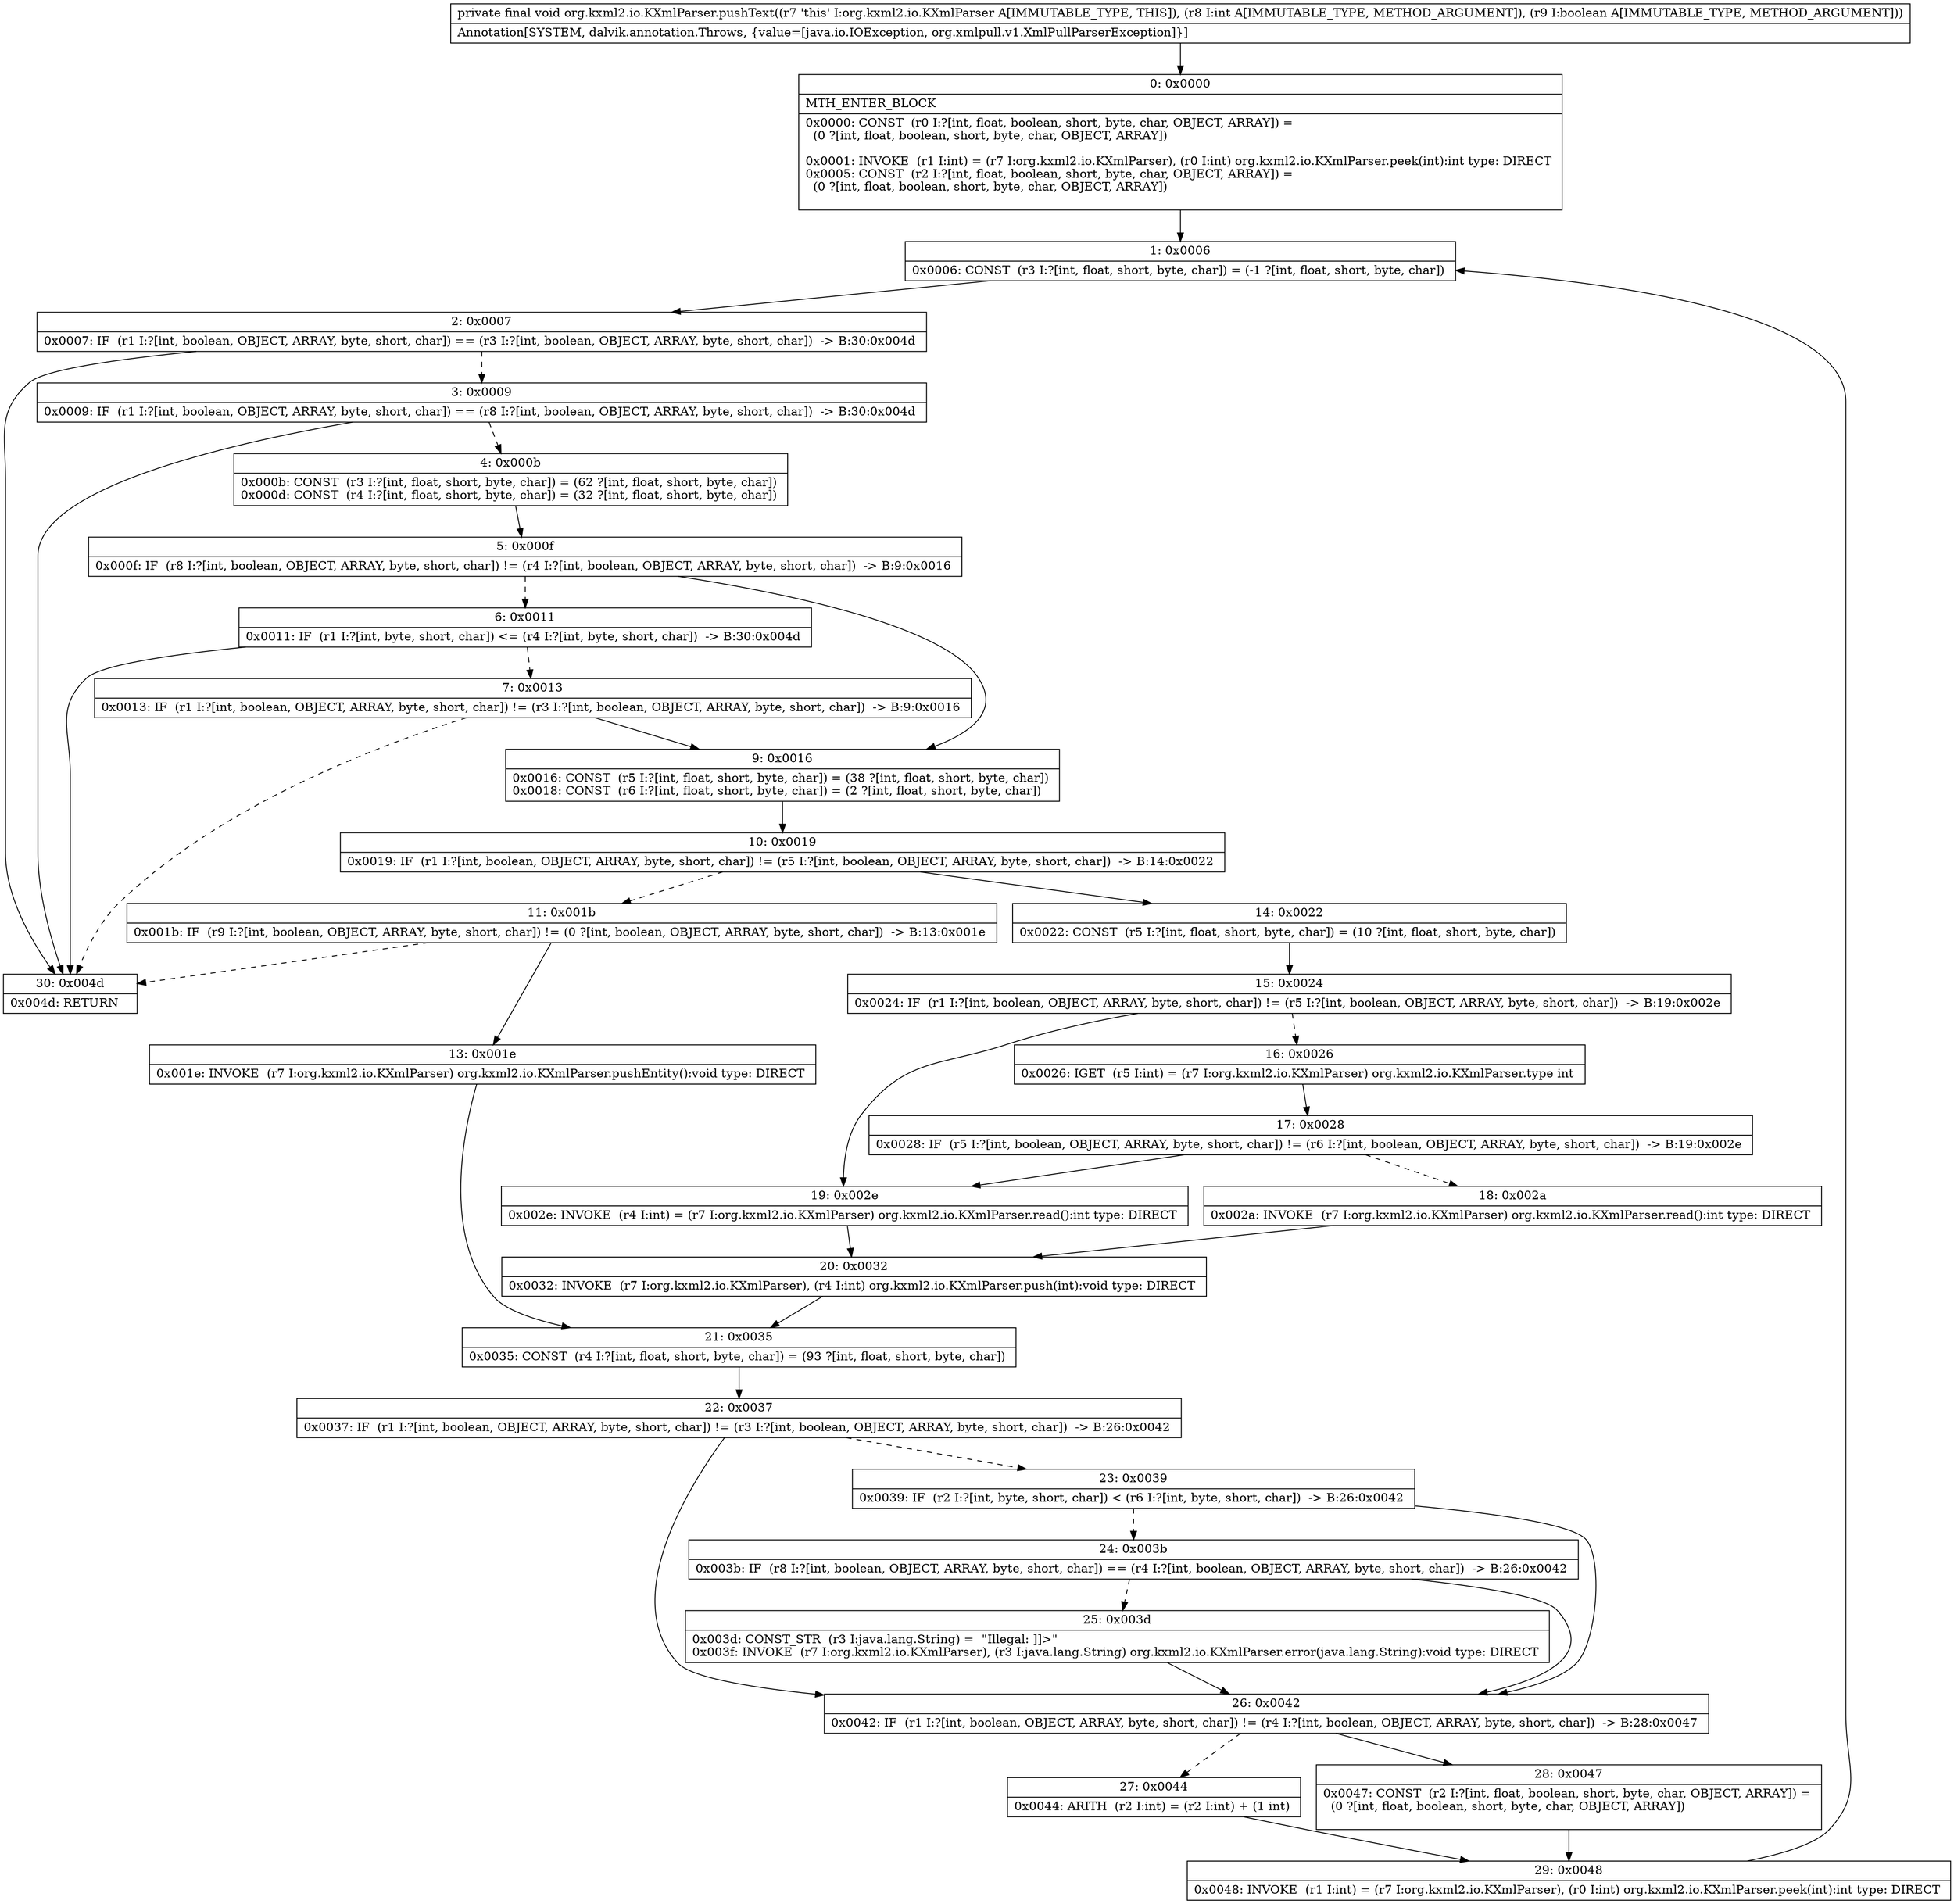 digraph "CFG fororg.kxml2.io.KXmlParser.pushText(IZ)V" {
Node_0 [shape=record,label="{0\:\ 0x0000|MTH_ENTER_BLOCK\l|0x0000: CONST  (r0 I:?[int, float, boolean, short, byte, char, OBJECT, ARRAY]) = \l  (0 ?[int, float, boolean, short, byte, char, OBJECT, ARRAY])\l \l0x0001: INVOKE  (r1 I:int) = (r7 I:org.kxml2.io.KXmlParser), (r0 I:int) org.kxml2.io.KXmlParser.peek(int):int type: DIRECT \l0x0005: CONST  (r2 I:?[int, float, boolean, short, byte, char, OBJECT, ARRAY]) = \l  (0 ?[int, float, boolean, short, byte, char, OBJECT, ARRAY])\l \l}"];
Node_1 [shape=record,label="{1\:\ 0x0006|0x0006: CONST  (r3 I:?[int, float, short, byte, char]) = (\-1 ?[int, float, short, byte, char]) \l}"];
Node_2 [shape=record,label="{2\:\ 0x0007|0x0007: IF  (r1 I:?[int, boolean, OBJECT, ARRAY, byte, short, char]) == (r3 I:?[int, boolean, OBJECT, ARRAY, byte, short, char])  \-\> B:30:0x004d \l}"];
Node_3 [shape=record,label="{3\:\ 0x0009|0x0009: IF  (r1 I:?[int, boolean, OBJECT, ARRAY, byte, short, char]) == (r8 I:?[int, boolean, OBJECT, ARRAY, byte, short, char])  \-\> B:30:0x004d \l}"];
Node_4 [shape=record,label="{4\:\ 0x000b|0x000b: CONST  (r3 I:?[int, float, short, byte, char]) = (62 ?[int, float, short, byte, char]) \l0x000d: CONST  (r4 I:?[int, float, short, byte, char]) = (32 ?[int, float, short, byte, char]) \l}"];
Node_5 [shape=record,label="{5\:\ 0x000f|0x000f: IF  (r8 I:?[int, boolean, OBJECT, ARRAY, byte, short, char]) != (r4 I:?[int, boolean, OBJECT, ARRAY, byte, short, char])  \-\> B:9:0x0016 \l}"];
Node_6 [shape=record,label="{6\:\ 0x0011|0x0011: IF  (r1 I:?[int, byte, short, char]) \<= (r4 I:?[int, byte, short, char])  \-\> B:30:0x004d \l}"];
Node_7 [shape=record,label="{7\:\ 0x0013|0x0013: IF  (r1 I:?[int, boolean, OBJECT, ARRAY, byte, short, char]) != (r3 I:?[int, boolean, OBJECT, ARRAY, byte, short, char])  \-\> B:9:0x0016 \l}"];
Node_9 [shape=record,label="{9\:\ 0x0016|0x0016: CONST  (r5 I:?[int, float, short, byte, char]) = (38 ?[int, float, short, byte, char]) \l0x0018: CONST  (r6 I:?[int, float, short, byte, char]) = (2 ?[int, float, short, byte, char]) \l}"];
Node_10 [shape=record,label="{10\:\ 0x0019|0x0019: IF  (r1 I:?[int, boolean, OBJECT, ARRAY, byte, short, char]) != (r5 I:?[int, boolean, OBJECT, ARRAY, byte, short, char])  \-\> B:14:0x0022 \l}"];
Node_11 [shape=record,label="{11\:\ 0x001b|0x001b: IF  (r9 I:?[int, boolean, OBJECT, ARRAY, byte, short, char]) != (0 ?[int, boolean, OBJECT, ARRAY, byte, short, char])  \-\> B:13:0x001e \l}"];
Node_13 [shape=record,label="{13\:\ 0x001e|0x001e: INVOKE  (r7 I:org.kxml2.io.KXmlParser) org.kxml2.io.KXmlParser.pushEntity():void type: DIRECT \l}"];
Node_14 [shape=record,label="{14\:\ 0x0022|0x0022: CONST  (r5 I:?[int, float, short, byte, char]) = (10 ?[int, float, short, byte, char]) \l}"];
Node_15 [shape=record,label="{15\:\ 0x0024|0x0024: IF  (r1 I:?[int, boolean, OBJECT, ARRAY, byte, short, char]) != (r5 I:?[int, boolean, OBJECT, ARRAY, byte, short, char])  \-\> B:19:0x002e \l}"];
Node_16 [shape=record,label="{16\:\ 0x0026|0x0026: IGET  (r5 I:int) = (r7 I:org.kxml2.io.KXmlParser) org.kxml2.io.KXmlParser.type int \l}"];
Node_17 [shape=record,label="{17\:\ 0x0028|0x0028: IF  (r5 I:?[int, boolean, OBJECT, ARRAY, byte, short, char]) != (r6 I:?[int, boolean, OBJECT, ARRAY, byte, short, char])  \-\> B:19:0x002e \l}"];
Node_18 [shape=record,label="{18\:\ 0x002a|0x002a: INVOKE  (r7 I:org.kxml2.io.KXmlParser) org.kxml2.io.KXmlParser.read():int type: DIRECT \l}"];
Node_19 [shape=record,label="{19\:\ 0x002e|0x002e: INVOKE  (r4 I:int) = (r7 I:org.kxml2.io.KXmlParser) org.kxml2.io.KXmlParser.read():int type: DIRECT \l}"];
Node_20 [shape=record,label="{20\:\ 0x0032|0x0032: INVOKE  (r7 I:org.kxml2.io.KXmlParser), (r4 I:int) org.kxml2.io.KXmlParser.push(int):void type: DIRECT \l}"];
Node_21 [shape=record,label="{21\:\ 0x0035|0x0035: CONST  (r4 I:?[int, float, short, byte, char]) = (93 ?[int, float, short, byte, char]) \l}"];
Node_22 [shape=record,label="{22\:\ 0x0037|0x0037: IF  (r1 I:?[int, boolean, OBJECT, ARRAY, byte, short, char]) != (r3 I:?[int, boolean, OBJECT, ARRAY, byte, short, char])  \-\> B:26:0x0042 \l}"];
Node_23 [shape=record,label="{23\:\ 0x0039|0x0039: IF  (r2 I:?[int, byte, short, char]) \< (r6 I:?[int, byte, short, char])  \-\> B:26:0x0042 \l}"];
Node_24 [shape=record,label="{24\:\ 0x003b|0x003b: IF  (r8 I:?[int, boolean, OBJECT, ARRAY, byte, short, char]) == (r4 I:?[int, boolean, OBJECT, ARRAY, byte, short, char])  \-\> B:26:0x0042 \l}"];
Node_25 [shape=record,label="{25\:\ 0x003d|0x003d: CONST_STR  (r3 I:java.lang.String) =  \"Illegal: ]]\>\" \l0x003f: INVOKE  (r7 I:org.kxml2.io.KXmlParser), (r3 I:java.lang.String) org.kxml2.io.KXmlParser.error(java.lang.String):void type: DIRECT \l}"];
Node_26 [shape=record,label="{26\:\ 0x0042|0x0042: IF  (r1 I:?[int, boolean, OBJECT, ARRAY, byte, short, char]) != (r4 I:?[int, boolean, OBJECT, ARRAY, byte, short, char])  \-\> B:28:0x0047 \l}"];
Node_27 [shape=record,label="{27\:\ 0x0044|0x0044: ARITH  (r2 I:int) = (r2 I:int) + (1 int) \l}"];
Node_28 [shape=record,label="{28\:\ 0x0047|0x0047: CONST  (r2 I:?[int, float, boolean, short, byte, char, OBJECT, ARRAY]) = \l  (0 ?[int, float, boolean, short, byte, char, OBJECT, ARRAY])\l \l}"];
Node_29 [shape=record,label="{29\:\ 0x0048|0x0048: INVOKE  (r1 I:int) = (r7 I:org.kxml2.io.KXmlParser), (r0 I:int) org.kxml2.io.KXmlParser.peek(int):int type: DIRECT \l}"];
Node_30 [shape=record,label="{30\:\ 0x004d|0x004d: RETURN   \l}"];
MethodNode[shape=record,label="{private final void org.kxml2.io.KXmlParser.pushText((r7 'this' I:org.kxml2.io.KXmlParser A[IMMUTABLE_TYPE, THIS]), (r8 I:int A[IMMUTABLE_TYPE, METHOD_ARGUMENT]), (r9 I:boolean A[IMMUTABLE_TYPE, METHOD_ARGUMENT]))  | Annotation[SYSTEM, dalvik.annotation.Throws, \{value=[java.io.IOException, org.xmlpull.v1.XmlPullParserException]\}]\l}"];
MethodNode -> Node_0;
Node_0 -> Node_1;
Node_1 -> Node_2;
Node_2 -> Node_3[style=dashed];
Node_2 -> Node_30;
Node_3 -> Node_4[style=dashed];
Node_3 -> Node_30;
Node_4 -> Node_5;
Node_5 -> Node_6[style=dashed];
Node_5 -> Node_9;
Node_6 -> Node_7[style=dashed];
Node_6 -> Node_30;
Node_7 -> Node_9;
Node_7 -> Node_30[style=dashed];
Node_9 -> Node_10;
Node_10 -> Node_11[style=dashed];
Node_10 -> Node_14;
Node_11 -> Node_13;
Node_11 -> Node_30[style=dashed];
Node_13 -> Node_21;
Node_14 -> Node_15;
Node_15 -> Node_16[style=dashed];
Node_15 -> Node_19;
Node_16 -> Node_17;
Node_17 -> Node_18[style=dashed];
Node_17 -> Node_19;
Node_18 -> Node_20;
Node_19 -> Node_20;
Node_20 -> Node_21;
Node_21 -> Node_22;
Node_22 -> Node_23[style=dashed];
Node_22 -> Node_26;
Node_23 -> Node_24[style=dashed];
Node_23 -> Node_26;
Node_24 -> Node_25[style=dashed];
Node_24 -> Node_26;
Node_25 -> Node_26;
Node_26 -> Node_27[style=dashed];
Node_26 -> Node_28;
Node_27 -> Node_29;
Node_28 -> Node_29;
Node_29 -> Node_1;
}

